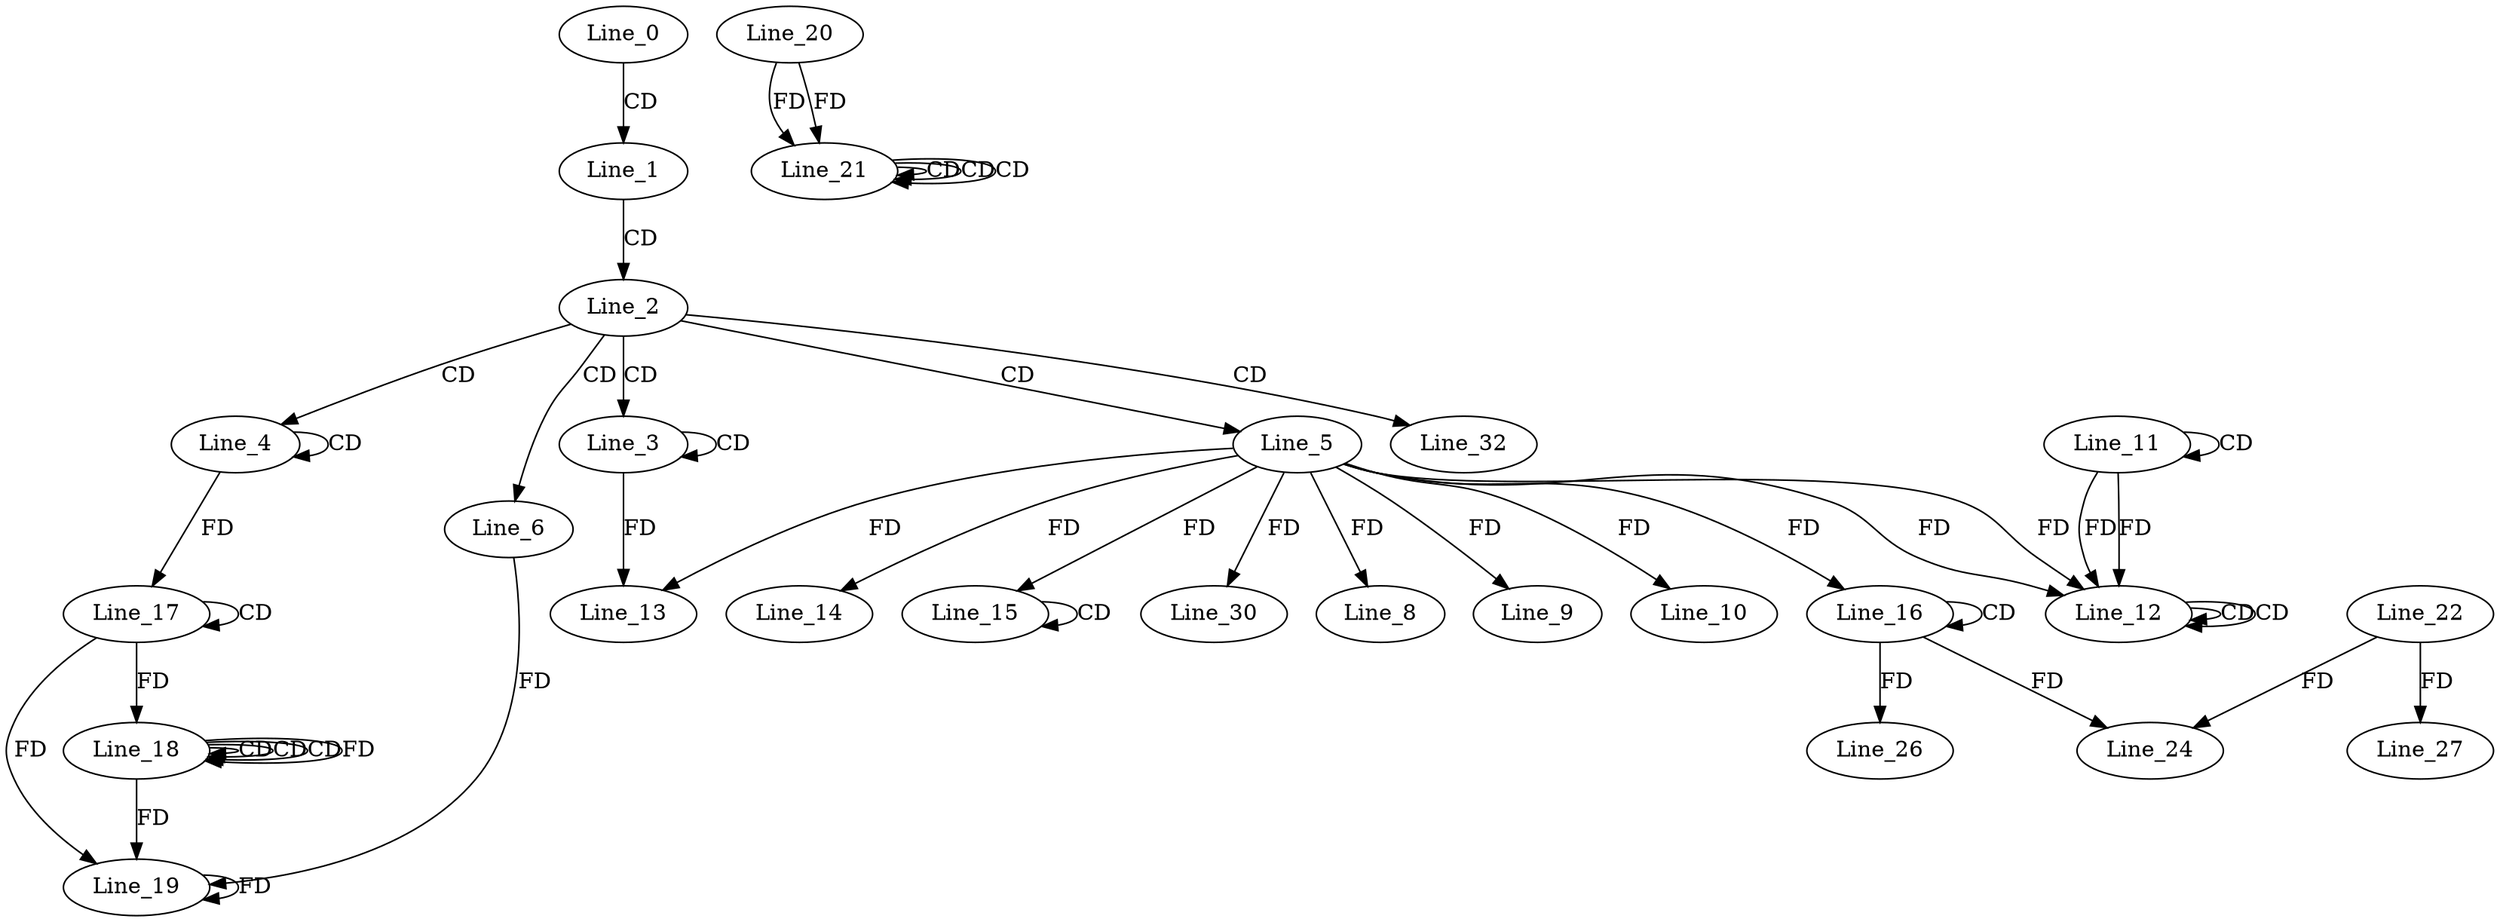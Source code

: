 digraph G {
  Line_0;
  Line_1;
  Line_2;
  Line_3;
  Line_3;
  Line_4;
  Line_4;
  Line_5;
  Line_5;
  Line_6;
  Line_8;
  Line_9;
  Line_10;
  Line_11;
  Line_11;
  Line_12;
  Line_12;
  Line_12;
  Line_12;
  Line_13;
  Line_13;
  Line_13;
  Line_13;
  Line_14;
  Line_15;
  Line_15;
  Line_15;
  Line_16;
  Line_16;
  Line_17;
  Line_17;
  Line_17;
  Line_18;
  Line_18;
  Line_18;
  Line_18;
  Line_19;
  Line_21;
  Line_21;
  Line_21;
  Line_20;
  Line_21;
  Line_21;
  Line_21;
  Line_24;
  Line_22;
  Line_26;
  Line_27;
  Line_30;
  Line_32;
  Line_0 -> Line_1 [ label="CD" ];
  Line_1 -> Line_2 [ label="CD" ];
  Line_2 -> Line_3 [ label="CD" ];
  Line_3 -> Line_3 [ label="CD" ];
  Line_2 -> Line_4 [ label="CD" ];
  Line_4 -> Line_4 [ label="CD" ];
  Line_2 -> Line_5 [ label="CD" ];
  Line_2 -> Line_6 [ label="CD" ];
  Line_5 -> Line_8 [ label="FD" ];
  Line_5 -> Line_9 [ label="FD" ];
  Line_5 -> Line_10 [ label="FD" ];
  Line_11 -> Line_11 [ label="CD" ];
  Line_11 -> Line_12 [ label="FD" ];
  Line_12 -> Line_12 [ label="CD" ];
  Line_5 -> Line_12 [ label="FD" ];
  Line_11 -> Line_12 [ label="FD" ];
  Line_12 -> Line_12 [ label="CD" ];
  Line_5 -> Line_12 [ label="FD" ];
  Line_5 -> Line_13 [ label="FD" ];
  Line_3 -> Line_13 [ label="FD" ];
  Line_5 -> Line_14 [ label="FD" ];
  Line_5 -> Line_15 [ label="FD" ];
  Line_15 -> Line_15 [ label="CD" ];
  Line_16 -> Line_16 [ label="CD" ];
  Line_5 -> Line_16 [ label="FD" ];
  Line_17 -> Line_17 [ label="CD" ];
  Line_4 -> Line_17 [ label="FD" ];
  Line_18 -> Line_18 [ label="CD" ];
  Line_18 -> Line_18 [ label="CD" ];
  Line_18 -> Line_18 [ label="CD" ];
  Line_17 -> Line_18 [ label="FD" ];
  Line_18 -> Line_18 [ label="FD" ];
  Line_6 -> Line_19 [ label="FD" ];
  Line_19 -> Line_19 [ label="FD" ];
  Line_17 -> Line_19 [ label="FD" ];
  Line_18 -> Line_19 [ label="FD" ];
  Line_21 -> Line_21 [ label="CD" ];
  Line_21 -> Line_21 [ label="CD" ];
  Line_20 -> Line_21 [ label="FD" ];
  Line_21 -> Line_21 [ label="CD" ];
  Line_20 -> Line_21 [ label="FD" ];
  Line_16 -> Line_24 [ label="FD" ];
  Line_22 -> Line_24 [ label="FD" ];
  Line_16 -> Line_26 [ label="FD" ];
  Line_22 -> Line_27 [ label="FD" ];
  Line_5 -> Line_30 [ label="FD" ];
  Line_2 -> Line_32 [ label="CD" ];
}
